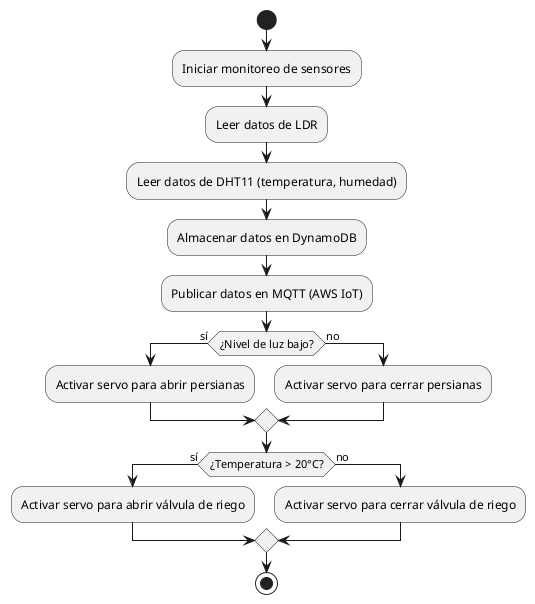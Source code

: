 @startuml
start
:Iniciar monitoreo de sensores;
:Leer datos de LDR;
:Leer datos de DHT11 (temperatura, humedad);
:Almacenar datos en DynamoDB;
:Publicar datos en MQTT (AWS IoT);
if (¿Nivel de luz bajo?) then (sí)
  :Activar servo para abrir persianas;
else (no)
  :Activar servo para cerrar persianas;
endif
if (¿Temperatura > 20°C?) then (sí)
  :Activar servo para abrir válvula de riego;
else (no)
  :Activar servo para cerrar válvula de riego;
endif
stop
@enduml